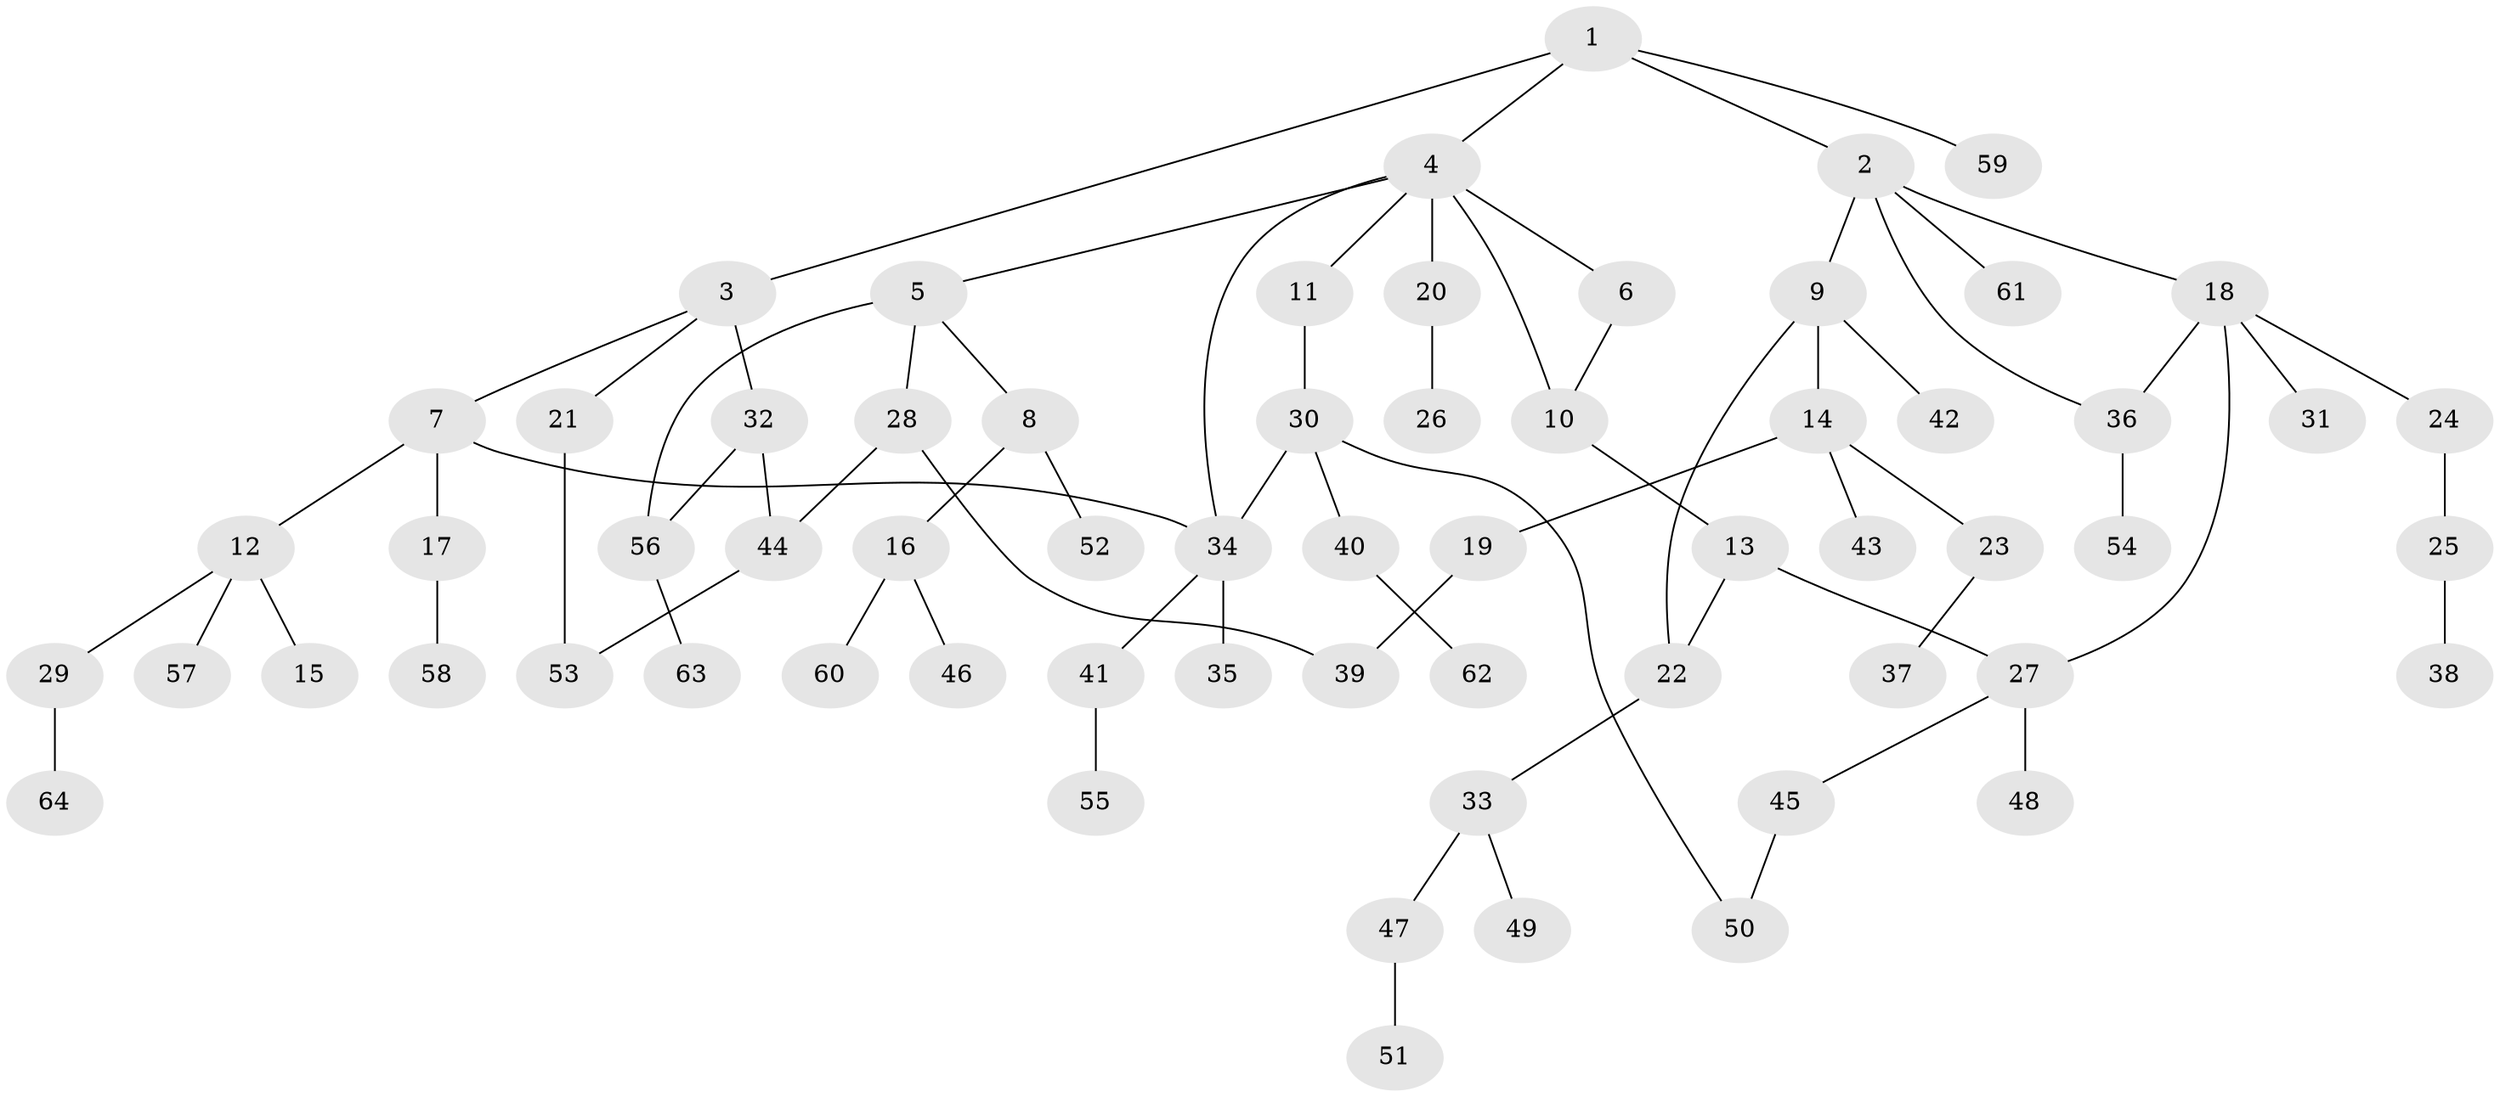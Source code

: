 // coarse degree distribution, {7: 0.04878048780487805, 5: 0.04878048780487805, 6: 0.024390243902439025, 2: 0.21951219512195122, 4: 0.12195121951219512, 3: 0.12195121951219512, 1: 0.4146341463414634}
// Generated by graph-tools (version 1.1) at 2025/51/02/27/25 19:51:40]
// undirected, 64 vertices, 74 edges
graph export_dot {
graph [start="1"]
  node [color=gray90,style=filled];
  1;
  2;
  3;
  4;
  5;
  6;
  7;
  8;
  9;
  10;
  11;
  12;
  13;
  14;
  15;
  16;
  17;
  18;
  19;
  20;
  21;
  22;
  23;
  24;
  25;
  26;
  27;
  28;
  29;
  30;
  31;
  32;
  33;
  34;
  35;
  36;
  37;
  38;
  39;
  40;
  41;
  42;
  43;
  44;
  45;
  46;
  47;
  48;
  49;
  50;
  51;
  52;
  53;
  54;
  55;
  56;
  57;
  58;
  59;
  60;
  61;
  62;
  63;
  64;
  1 -- 2;
  1 -- 3;
  1 -- 4;
  1 -- 59;
  2 -- 9;
  2 -- 18;
  2 -- 61;
  2 -- 36;
  3 -- 7;
  3 -- 21;
  3 -- 32;
  4 -- 5;
  4 -- 6;
  4 -- 11;
  4 -- 20;
  4 -- 34;
  4 -- 10;
  5 -- 8;
  5 -- 28;
  5 -- 56;
  6 -- 10;
  7 -- 12;
  7 -- 17;
  7 -- 34;
  8 -- 16;
  8 -- 52;
  9 -- 14;
  9 -- 22;
  9 -- 42;
  10 -- 13;
  11 -- 30;
  12 -- 15;
  12 -- 29;
  12 -- 57;
  13 -- 22;
  13 -- 27;
  14 -- 19;
  14 -- 23;
  14 -- 43;
  16 -- 46;
  16 -- 60;
  17 -- 58;
  18 -- 24;
  18 -- 27;
  18 -- 31;
  18 -- 36;
  19 -- 39;
  20 -- 26;
  21 -- 53;
  22 -- 33;
  23 -- 37;
  24 -- 25;
  25 -- 38;
  27 -- 45;
  27 -- 48;
  28 -- 39;
  28 -- 44;
  29 -- 64;
  30 -- 34;
  30 -- 40;
  30 -- 50;
  32 -- 44;
  32 -- 56;
  33 -- 47;
  33 -- 49;
  34 -- 35;
  34 -- 41;
  36 -- 54;
  40 -- 62;
  41 -- 55;
  44 -- 53;
  45 -- 50;
  47 -- 51;
  56 -- 63;
}
